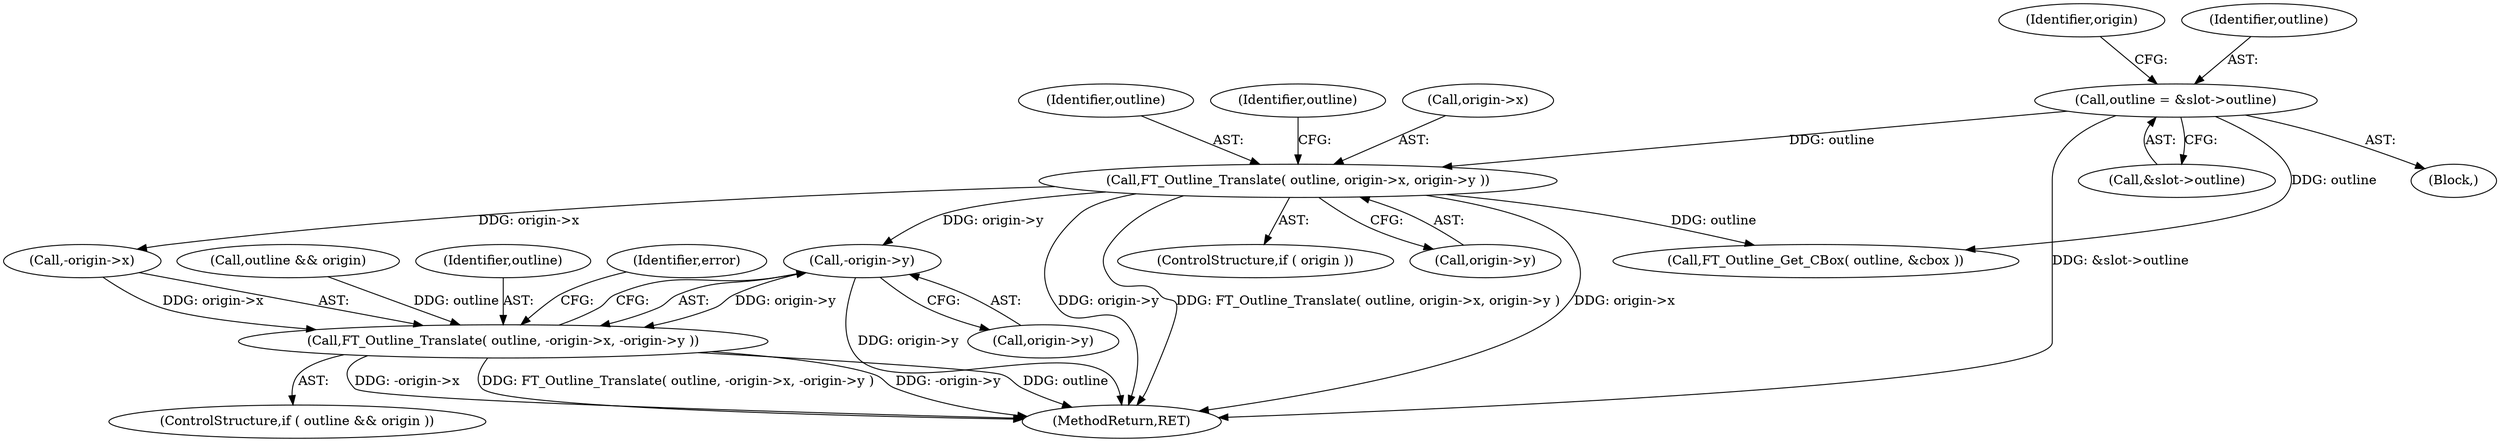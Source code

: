 digraph "0_savannah_6305b869d86ff415a33576df6d43729673c66eee_0@pointer" {
"1000647" [label="(Call,-origin->y)"];
"1000181" [label="(Call,FT_Outline_Translate( outline, origin->x, origin->y ))"];
"1000173" [label="(Call,outline = &slot->outline)"];
"1000641" [label="(Call,FT_Outline_Translate( outline, -origin->x, -origin->y ))"];
"1000189" [label="(Call,FT_Outline_Get_CBox( outline, &cbox ))"];
"1000641" [label="(Call,FT_Outline_Translate( outline, -origin->x, -origin->y ))"];
"1000648" [label="(Call,origin->y)"];
"1000638" [label="(Call,outline && origin)"];
"1000652" [label="(Identifier,error)"];
"1000182" [label="(Identifier,outline)"];
"1000179" [label="(ControlStructure,if ( origin ))"];
"1000180" [label="(Identifier,origin)"];
"1000174" [label="(Identifier,outline)"];
"1000647" [label="(Call,-origin->y)"];
"1000173" [label="(Call,outline = &slot->outline)"];
"1000123" [label="(Block,)"];
"1000190" [label="(Identifier,outline)"];
"1000186" [label="(Call,origin->y)"];
"1000637" [label="(ControlStructure,if ( outline && origin ))"];
"1000175" [label="(Call,&slot->outline)"];
"1000183" [label="(Call,origin->x)"];
"1000642" [label="(Identifier,outline)"];
"1000181" [label="(Call,FT_Outline_Translate( outline, origin->x, origin->y ))"];
"1000653" [label="(MethodReturn,RET)"];
"1000643" [label="(Call,-origin->x)"];
"1000647" -> "1000641"  [label="AST: "];
"1000647" -> "1000648"  [label="CFG: "];
"1000648" -> "1000647"  [label="AST: "];
"1000641" -> "1000647"  [label="CFG: "];
"1000647" -> "1000653"  [label="DDG: origin->y"];
"1000647" -> "1000641"  [label="DDG: origin->y"];
"1000181" -> "1000647"  [label="DDG: origin->y"];
"1000181" -> "1000179"  [label="AST: "];
"1000181" -> "1000186"  [label="CFG: "];
"1000182" -> "1000181"  [label="AST: "];
"1000183" -> "1000181"  [label="AST: "];
"1000186" -> "1000181"  [label="AST: "];
"1000190" -> "1000181"  [label="CFG: "];
"1000181" -> "1000653"  [label="DDG: origin->y"];
"1000181" -> "1000653"  [label="DDG: FT_Outline_Translate( outline, origin->x, origin->y )"];
"1000181" -> "1000653"  [label="DDG: origin->x"];
"1000173" -> "1000181"  [label="DDG: outline"];
"1000181" -> "1000189"  [label="DDG: outline"];
"1000181" -> "1000643"  [label="DDG: origin->x"];
"1000173" -> "1000123"  [label="AST: "];
"1000173" -> "1000175"  [label="CFG: "];
"1000174" -> "1000173"  [label="AST: "];
"1000175" -> "1000173"  [label="AST: "];
"1000180" -> "1000173"  [label="CFG: "];
"1000173" -> "1000653"  [label="DDG: &slot->outline"];
"1000173" -> "1000189"  [label="DDG: outline"];
"1000641" -> "1000637"  [label="AST: "];
"1000642" -> "1000641"  [label="AST: "];
"1000643" -> "1000641"  [label="AST: "];
"1000652" -> "1000641"  [label="CFG: "];
"1000641" -> "1000653"  [label="DDG: -origin->x"];
"1000641" -> "1000653"  [label="DDG: FT_Outline_Translate( outline, -origin->x, -origin->y )"];
"1000641" -> "1000653"  [label="DDG: -origin->y"];
"1000641" -> "1000653"  [label="DDG: outline"];
"1000638" -> "1000641"  [label="DDG: outline"];
"1000643" -> "1000641"  [label="DDG: origin->x"];
}
